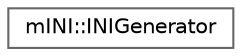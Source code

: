 digraph "Graphical Class Hierarchy"
{
 // LATEX_PDF_SIZE
  bgcolor="transparent";
  edge [fontname=Helvetica,fontsize=10,labelfontname=Helvetica,labelfontsize=10];
  node [fontname=Helvetica,fontsize=10,shape=box,height=0.2,width=0.4];
  rankdir="LR";
  Node0 [id="Node000000",label="mINI::INIGenerator",height=0.2,width=0.4,color="grey40", fillcolor="white", style="filled",URL="$classm_i_n_i_1_1_i_n_i_generator.html",tooltip=" "];
}
